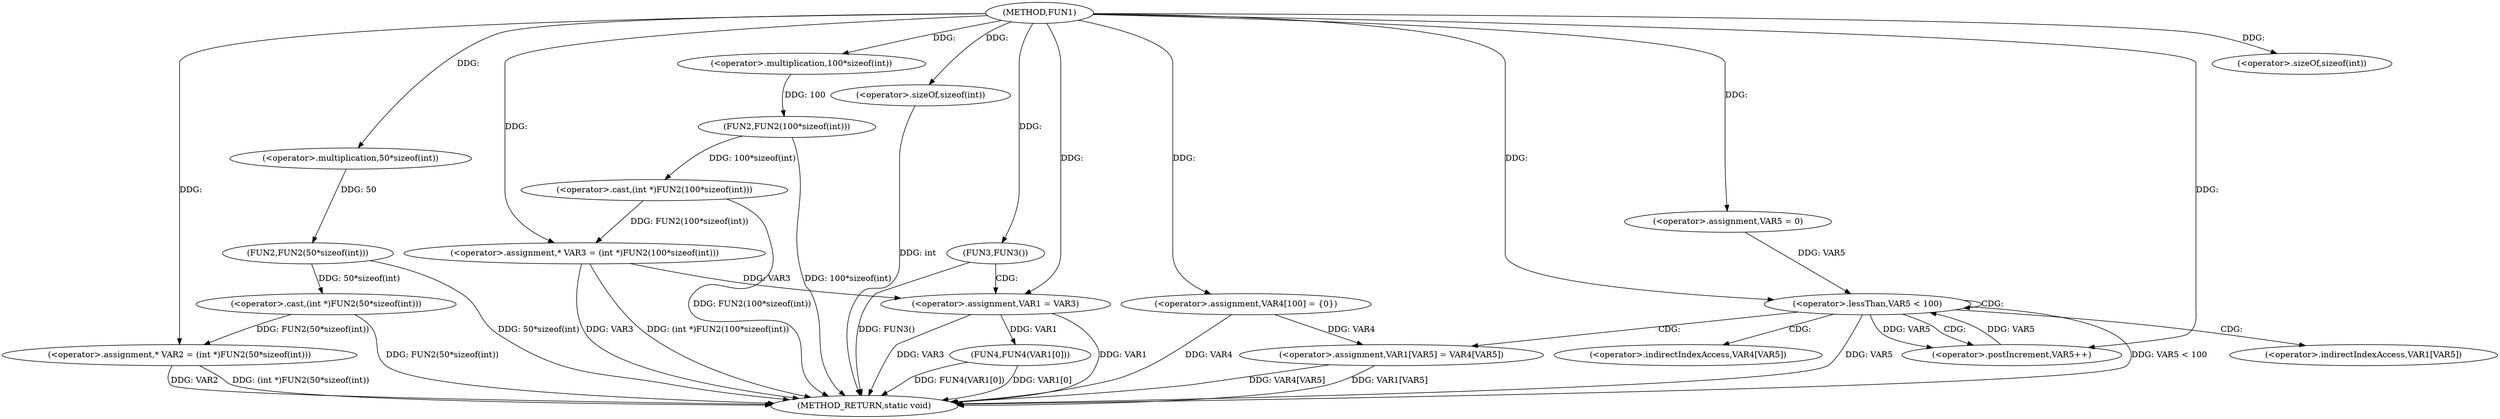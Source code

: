 digraph FUN1 {  
"1000100" [label = "(METHOD,FUN1)" ]
"1000156" [label = "(METHOD_RETURN,static void)" ]
"1000104" [label = "(<operator>.assignment,* VAR2 = (int *)FUN2(50*sizeof(int)))" ]
"1000106" [label = "(<operator>.cast,(int *)FUN2(50*sizeof(int)))" ]
"1000108" [label = "(FUN2,FUN2(50*sizeof(int)))" ]
"1000109" [label = "(<operator>.multiplication,50*sizeof(int))" ]
"1000111" [label = "(<operator>.sizeOf,sizeof(int))" ]
"1000114" [label = "(<operator>.assignment,* VAR3 = (int *)FUN2(100*sizeof(int)))" ]
"1000116" [label = "(<operator>.cast,(int *)FUN2(100*sizeof(int)))" ]
"1000118" [label = "(FUN2,FUN2(100*sizeof(int)))" ]
"1000119" [label = "(<operator>.multiplication,100*sizeof(int))" ]
"1000121" [label = "(<operator>.sizeOf,sizeof(int))" ]
"1000124" [label = "(FUN3,FUN3())" ]
"1000126" [label = "(<operator>.assignment,VAR1 = VAR3)" ]
"1000131" [label = "(<operator>.assignment,VAR4[100] = {0})" ]
"1000136" [label = "(<operator>.assignment,VAR5 = 0)" ]
"1000139" [label = "(<operator>.lessThan,VAR5 < 100)" ]
"1000142" [label = "(<operator>.postIncrement,VAR5++)" ]
"1000145" [label = "(<operator>.assignment,VAR1[VAR5] = VAR4[VAR5])" ]
"1000152" [label = "(FUN4,FUN4(VAR1[0]))" ]
"1000146" [label = "(<operator>.indirectIndexAccess,VAR1[VAR5])" ]
"1000149" [label = "(<operator>.indirectIndexAccess,VAR4[VAR5])" ]
  "1000106" -> "1000156"  [ label = "DDG: FUN2(50*sizeof(int))"] 
  "1000104" -> "1000156"  [ label = "DDG: VAR2"] 
  "1000145" -> "1000156"  [ label = "DDG: VAR4[VAR5]"] 
  "1000116" -> "1000156"  [ label = "DDG: FUN2(100*sizeof(int))"] 
  "1000126" -> "1000156"  [ label = "DDG: VAR3"] 
  "1000118" -> "1000156"  [ label = "DDG: 100*sizeof(int)"] 
  "1000145" -> "1000156"  [ label = "DDG: VAR1[VAR5]"] 
  "1000114" -> "1000156"  [ label = "DDG: (int *)FUN2(100*sizeof(int))"] 
  "1000131" -> "1000156"  [ label = "DDG: VAR4"] 
  "1000139" -> "1000156"  [ label = "DDG: VAR5 < 100"] 
  "1000139" -> "1000156"  [ label = "DDG: VAR5"] 
  "1000152" -> "1000156"  [ label = "DDG: FUN4(VAR1[0])"] 
  "1000114" -> "1000156"  [ label = "DDG: VAR3"] 
  "1000126" -> "1000156"  [ label = "DDG: VAR1"] 
  "1000152" -> "1000156"  [ label = "DDG: VAR1[0]"] 
  "1000121" -> "1000156"  [ label = "DDG: int"] 
  "1000104" -> "1000156"  [ label = "DDG: (int *)FUN2(50*sizeof(int))"] 
  "1000108" -> "1000156"  [ label = "DDG: 50*sizeof(int)"] 
  "1000124" -> "1000156"  [ label = "DDG: FUN3()"] 
  "1000106" -> "1000104"  [ label = "DDG: FUN2(50*sizeof(int))"] 
  "1000100" -> "1000104"  [ label = "DDG: "] 
  "1000108" -> "1000106"  [ label = "DDG: 50*sizeof(int)"] 
  "1000109" -> "1000108"  [ label = "DDG: 50"] 
  "1000100" -> "1000109"  [ label = "DDG: "] 
  "1000100" -> "1000111"  [ label = "DDG: "] 
  "1000116" -> "1000114"  [ label = "DDG: FUN2(100*sizeof(int))"] 
  "1000100" -> "1000114"  [ label = "DDG: "] 
  "1000118" -> "1000116"  [ label = "DDG: 100*sizeof(int)"] 
  "1000119" -> "1000118"  [ label = "DDG: 100"] 
  "1000100" -> "1000119"  [ label = "DDG: "] 
  "1000100" -> "1000121"  [ label = "DDG: "] 
  "1000100" -> "1000124"  [ label = "DDG: "] 
  "1000114" -> "1000126"  [ label = "DDG: VAR3"] 
  "1000100" -> "1000126"  [ label = "DDG: "] 
  "1000100" -> "1000131"  [ label = "DDG: "] 
  "1000100" -> "1000136"  [ label = "DDG: "] 
  "1000142" -> "1000139"  [ label = "DDG: VAR5"] 
  "1000136" -> "1000139"  [ label = "DDG: VAR5"] 
  "1000100" -> "1000139"  [ label = "DDG: "] 
  "1000139" -> "1000142"  [ label = "DDG: VAR5"] 
  "1000100" -> "1000142"  [ label = "DDG: "] 
  "1000131" -> "1000145"  [ label = "DDG: VAR4"] 
  "1000126" -> "1000152"  [ label = "DDG: VAR1"] 
  "1000124" -> "1000126"  [ label = "CDG: "] 
  "1000139" -> "1000142"  [ label = "CDG: "] 
  "1000139" -> "1000145"  [ label = "CDG: "] 
  "1000139" -> "1000139"  [ label = "CDG: "] 
  "1000139" -> "1000146"  [ label = "CDG: "] 
  "1000139" -> "1000149"  [ label = "CDG: "] 
}
